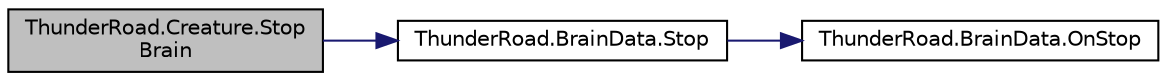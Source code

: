 digraph "ThunderRoad.Creature.StopBrain"
{
 // LATEX_PDF_SIZE
  edge [fontname="Helvetica",fontsize="10",labelfontname="Helvetica",labelfontsize="10"];
  node [fontname="Helvetica",fontsize="10",shape=record];
  rankdir="LR";
  Node1 [label="ThunderRoad.Creature.Stop\lBrain",height=0.2,width=0.4,color="black", fillcolor="grey75", style="filled", fontcolor="black",tooltip="Stops the brain."];
  Node1 -> Node2 [color="midnightblue",fontsize="10",style="solid",fontname="Helvetica"];
  Node2 [label="ThunderRoad.BrainData.Stop",height=0.2,width=0.4,color="black", fillcolor="white", style="filled",URL="$class_thunder_road_1_1_brain_data.html#a88521e1da551a8cfeaa08b3592959de5",tooltip="Stops this instance."];
  Node2 -> Node3 [color="midnightblue",fontsize="10",style="solid",fontname="Helvetica"];
  Node3 [label="ThunderRoad.BrainData.OnStop",height=0.2,width=0.4,color="black", fillcolor="white", style="filled",URL="$class_thunder_road_1_1_brain_data.html#a7cef71f5f8916f3aa82e589a35376287",tooltip="Called when [stop]."];
}
